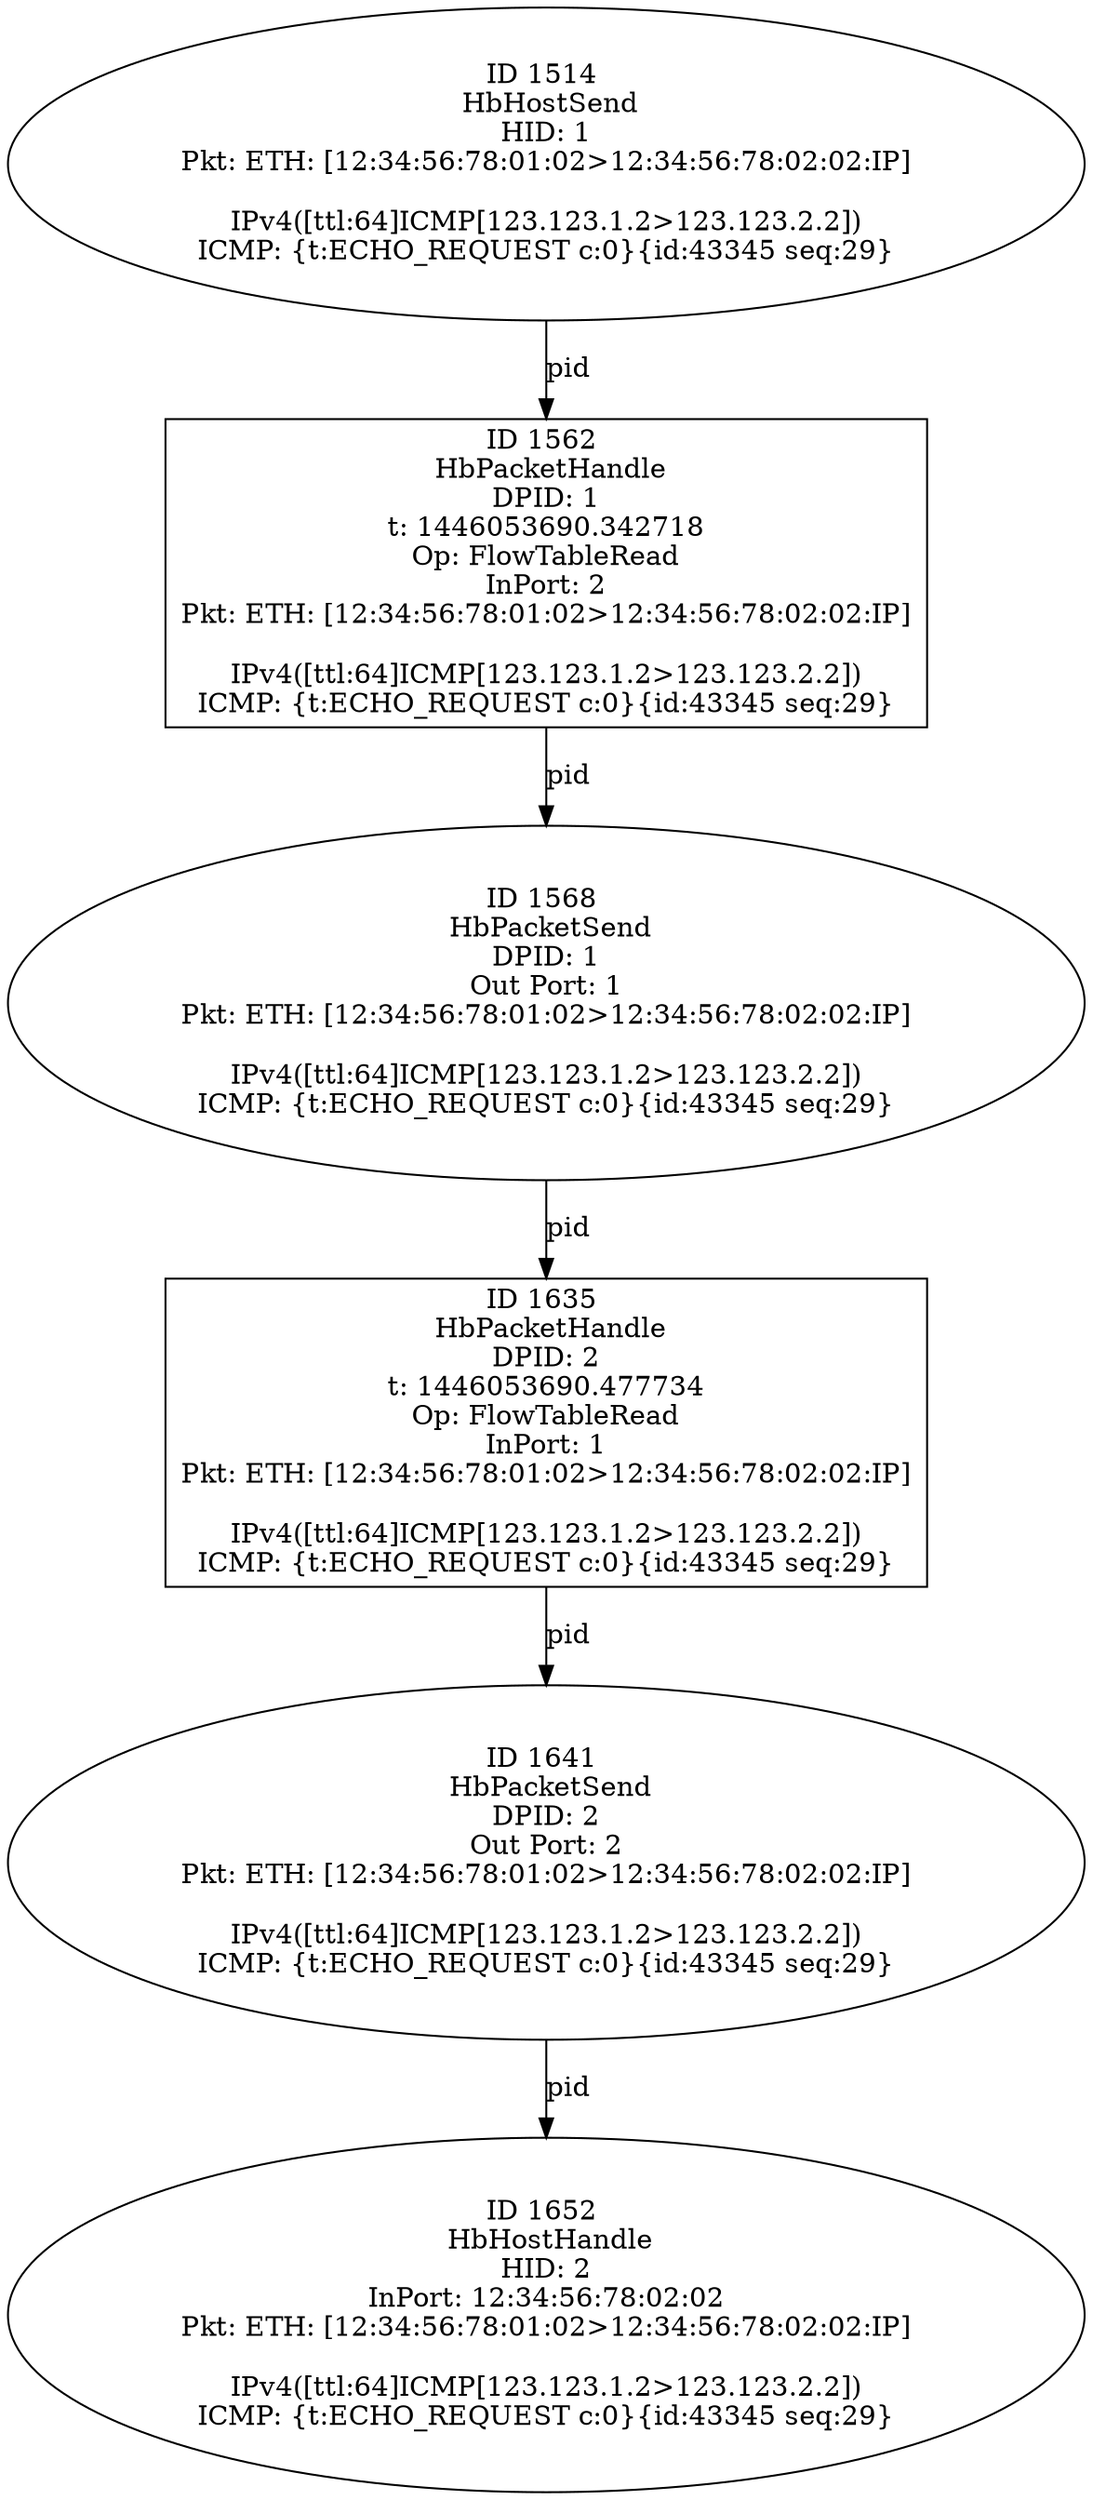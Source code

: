 strict digraph G {
1568 [shape=oval, event=<hb_events.HbPacketSend object at 0x103e0f150>, label="ID 1568 
 HbPacketSend
DPID: 1
Out Port: 1
Pkt: ETH: [12:34:56:78:01:02>12:34:56:78:02:02:IP]

IPv4([ttl:64]ICMP[123.123.1.2>123.123.2.2])
ICMP: {t:ECHO_REQUEST c:0}{id:43345 seq:29}"];
1635 [shape=box, event=<hb_events.HbPacketHandle object at 0x103e48490>, label="ID 1635 
 HbPacketHandle
DPID: 2
t: 1446053690.477734
Op: FlowTableRead
InPort: 1
Pkt: ETH: [12:34:56:78:01:02>12:34:56:78:02:02:IP]

IPv4([ttl:64]ICMP[123.123.1.2>123.123.2.2])
ICMP: {t:ECHO_REQUEST c:0}{id:43345 seq:29}"];
1641 [shape=oval, event=<hb_events.HbPacketSend object at 0x103e4ed10>, label="ID 1641 
 HbPacketSend
DPID: 2
Out Port: 2
Pkt: ETH: [12:34:56:78:01:02>12:34:56:78:02:02:IP]

IPv4([ttl:64]ICMP[123.123.1.2>123.123.2.2])
ICMP: {t:ECHO_REQUEST c:0}{id:43345 seq:29}"];
1514 [shape=oval, event=<hb_events.HbHostSend object at 0x103d05910>, label="ID 1514 
 HbHostSend
HID: 1
Pkt: ETH: [12:34:56:78:01:02>12:34:56:78:02:02:IP]

IPv4([ttl:64]ICMP[123.123.1.2>123.123.2.2])
ICMP: {t:ECHO_REQUEST c:0}{id:43345 seq:29}"];
1652 [shape=oval, event=<hb_events.HbHostHandle object at 0x103e592d0>, label="ID 1652 
 HbHostHandle
HID: 2
InPort: 12:34:56:78:02:02
Pkt: ETH: [12:34:56:78:01:02>12:34:56:78:02:02:IP]

IPv4([ttl:64]ICMP[123.123.1.2>123.123.2.2])
ICMP: {t:ECHO_REQUEST c:0}{id:43345 seq:29}"];
1562 [shape=box, event=<hb_events.HbPacketHandle object at 0x103e210d0>, label="ID 1562 
 HbPacketHandle
DPID: 1
t: 1446053690.342718
Op: FlowTableRead
InPort: 2
Pkt: ETH: [12:34:56:78:01:02>12:34:56:78:02:02:IP]

IPv4([ttl:64]ICMP[123.123.1.2>123.123.2.2])
ICMP: {t:ECHO_REQUEST c:0}{id:43345 seq:29}"];
1568 -> 1635  [rel=pid, label=pid];
1635 -> 1641  [rel=pid, label=pid];
1641 -> 1652  [rel=pid, label=pid];
1514 -> 1562  [rel=pid, label=pid];
1562 -> 1568  [rel=pid, label=pid];
}
